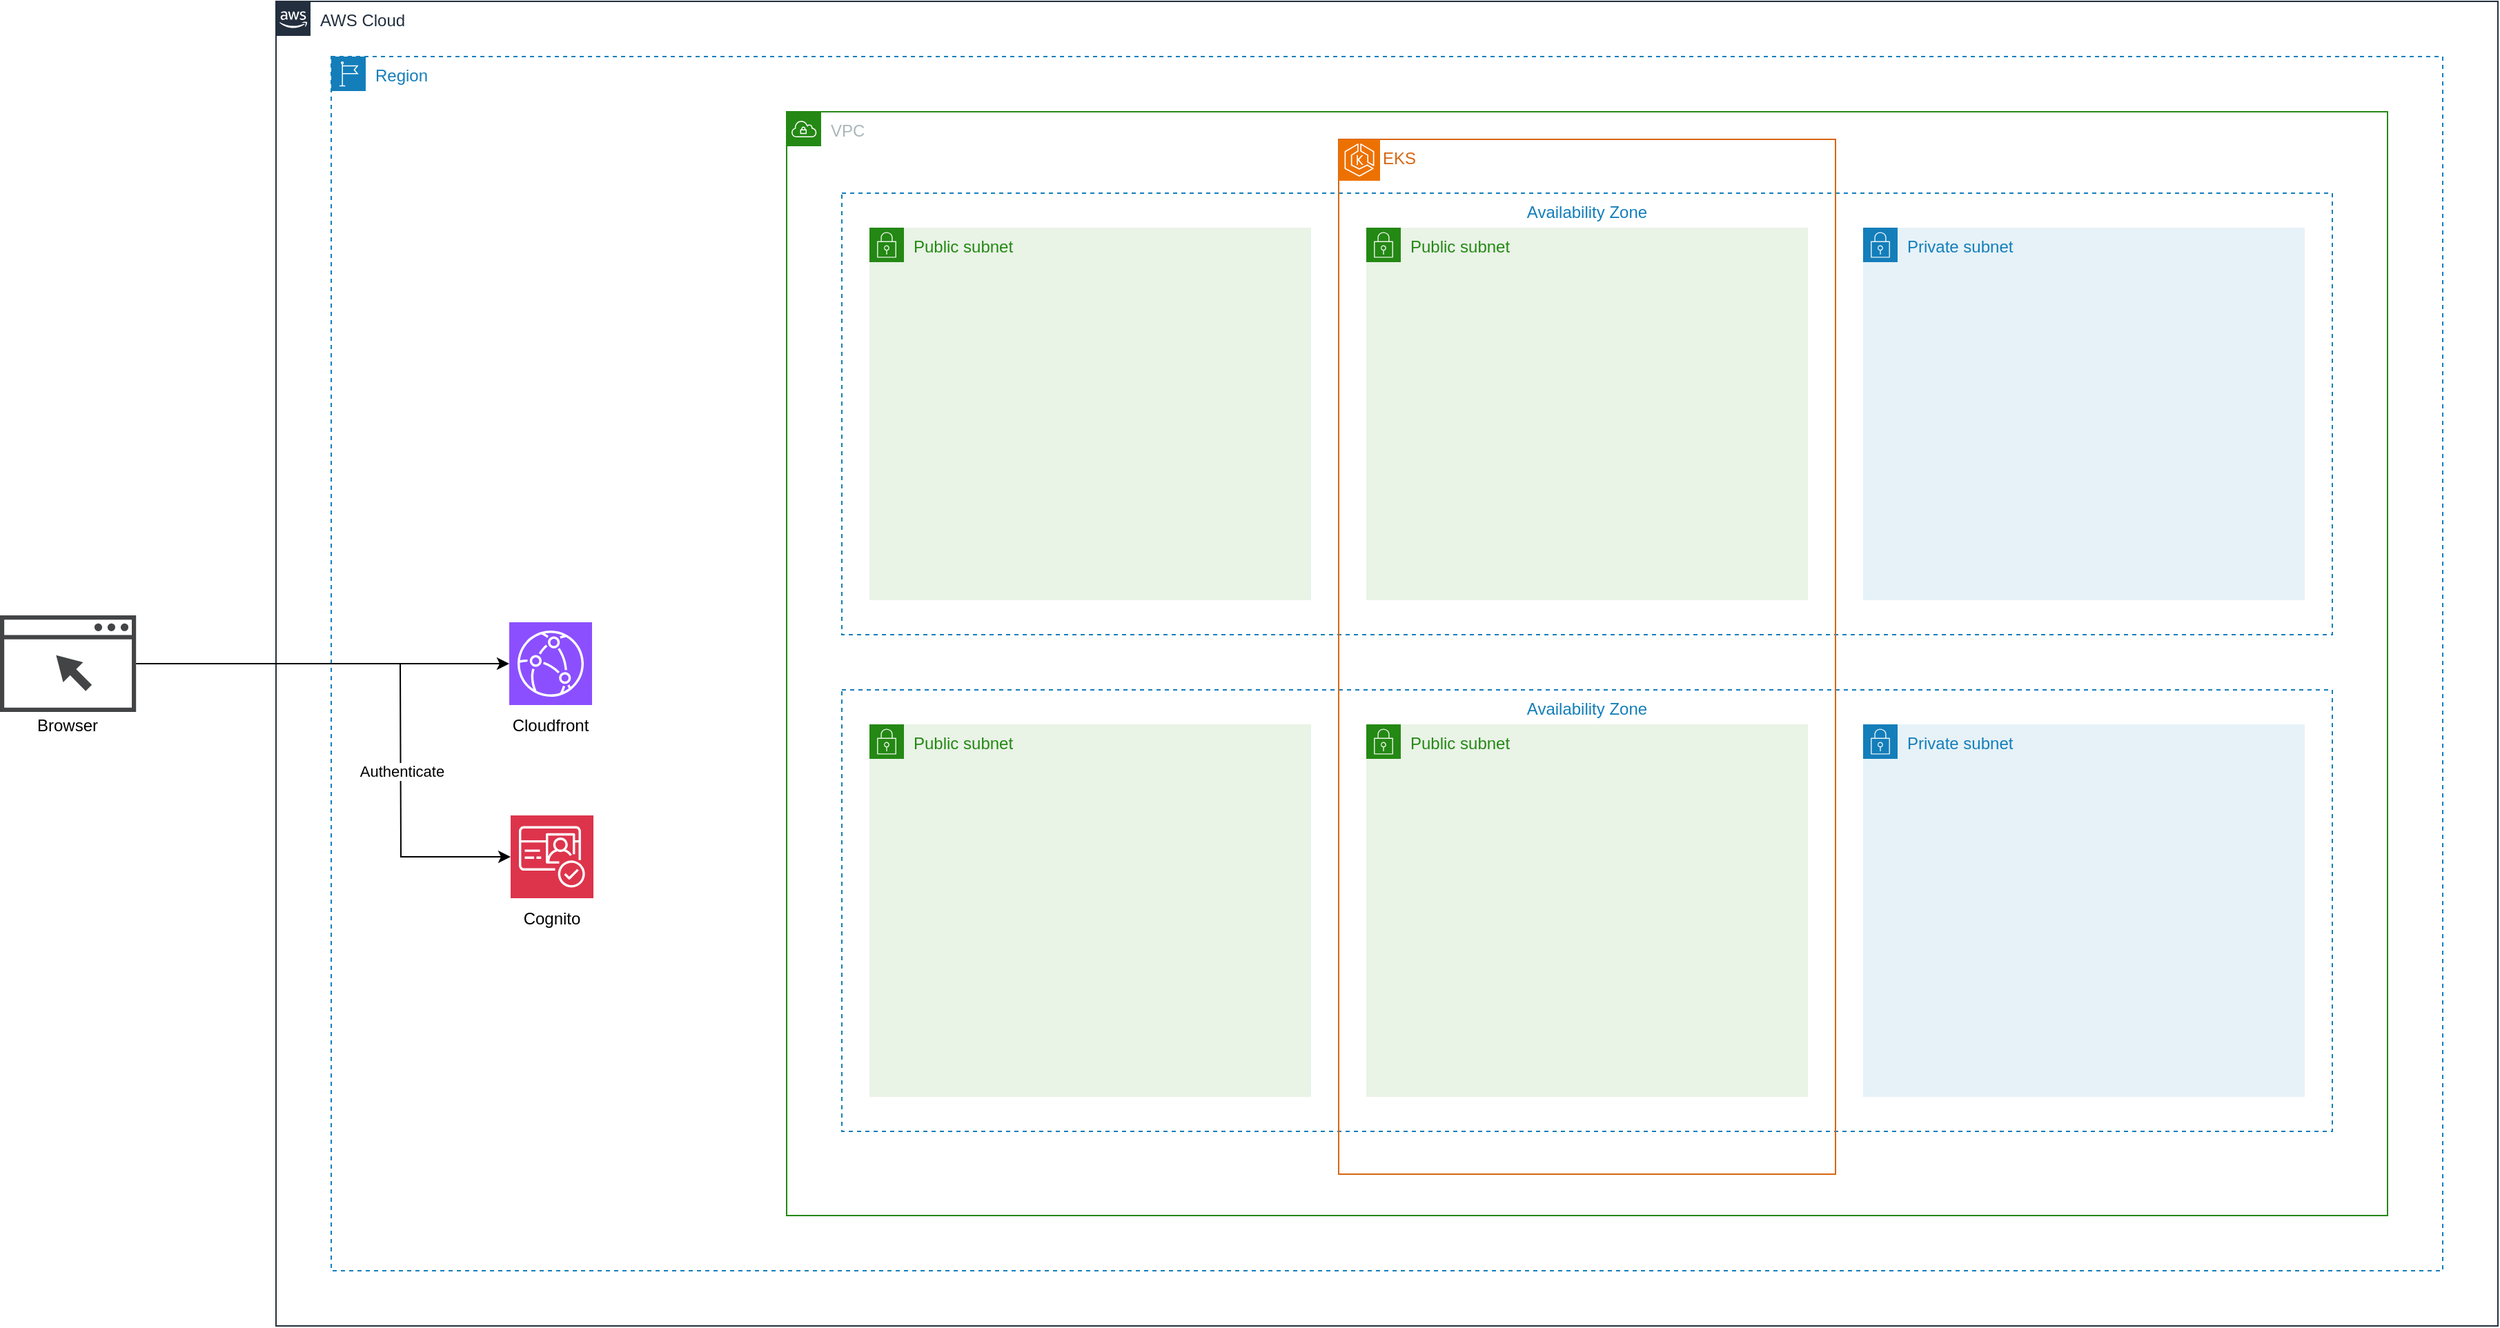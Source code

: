 <mxfile version="22.0.3" type="device">
  <diagram name="Page-1" id="hgoWUaOdL7qasZmcg-UU">
    <mxGraphModel dx="1578" dy="870" grid="1" gridSize="10" guides="1" tooltips="1" connect="1" arrows="1" fold="1" page="0" pageScale="1" pageWidth="827" pageHeight="1169" math="0" shadow="0">
      <root>
        <mxCell id="0" />
        <mxCell id="1" parent="0" />
        <mxCell id="BOOuBiqsjelleKGZFZXg-1" value="AWS Cloud" style="points=[[0,0],[0.25,0],[0.5,0],[0.75,0],[1,0],[1,0.25],[1,0.5],[1,0.75],[1,1],[0.75,1],[0.5,1],[0.25,1],[0,1],[0,0.75],[0,0.5],[0,0.25]];outlineConnect=0;gradientColor=none;html=1;whiteSpace=wrap;fontSize=12;fontStyle=0;container=1;pointerEvents=0;collapsible=0;recursiveResize=0;shape=mxgraph.aws4.group;grIcon=mxgraph.aws4.group_aws_cloud_alt;strokeColor=#232F3E;fillColor=none;verticalAlign=top;align=left;spacingLeft=30;fontColor=#232F3E;dashed=0;" parent="1" vertex="1">
          <mxGeometry x="-570" y="-40" width="1610" height="960" as="geometry" />
        </mxCell>
        <mxCell id="BOOuBiqsjelleKGZFZXg-3" value="Region" style="points=[[0,0],[0.25,0],[0.5,0],[0.75,0],[1,0],[1,0.25],[1,0.5],[1,0.75],[1,1],[0.75,1],[0.5,1],[0.25,1],[0,1],[0,0.75],[0,0.5],[0,0.25]];outlineConnect=0;gradientColor=none;html=1;whiteSpace=wrap;fontSize=12;fontStyle=0;container=1;pointerEvents=0;collapsible=0;recursiveResize=0;shape=mxgraph.aws4.group;grIcon=mxgraph.aws4.group_region;strokeColor=#147EBA;fillColor=none;verticalAlign=top;align=left;spacingLeft=30;fontColor=#147EBA;dashed=1;" parent="BOOuBiqsjelleKGZFZXg-1" vertex="1">
          <mxGeometry x="40" y="40" width="1530" height="880" as="geometry" />
        </mxCell>
        <mxCell id="BOOuBiqsjelleKGZFZXg-5" value="VPC" style="points=[[0,0],[0.25,0],[0.5,0],[0.75,0],[1,0],[1,0.25],[1,0.5],[1,0.75],[1,1],[0.75,1],[0.5,1],[0.25,1],[0,1],[0,0.75],[0,0.5],[0,0.25]];outlineConnect=0;gradientColor=none;html=1;whiteSpace=wrap;fontSize=12;fontStyle=0;container=1;pointerEvents=0;collapsible=0;recursiveResize=0;shape=mxgraph.aws4.group;grIcon=mxgraph.aws4.group_vpc;strokeColor=#248814;fillColor=none;verticalAlign=top;align=left;spacingLeft=30;fontColor=#AAB7B8;dashed=0;" parent="BOOuBiqsjelleKGZFZXg-3" vertex="1">
          <mxGeometry x="330" y="40" width="1160" height="800" as="geometry" />
        </mxCell>
        <mxCell id="BOOuBiqsjelleKGZFZXg-8" value="Availability Zone" style="fillColor=none;strokeColor=#147EBA;dashed=1;verticalAlign=top;fontStyle=0;fontColor=#147EBA;whiteSpace=wrap;html=1;" parent="BOOuBiqsjelleKGZFZXg-5" vertex="1">
          <mxGeometry x="40" y="59" width="1080" height="320" as="geometry" />
        </mxCell>
        <mxCell id="BOOuBiqsjelleKGZFZXg-9" value="Public subnet" style="points=[[0,0],[0.25,0],[0.5,0],[0.75,0],[1,0],[1,0.25],[1,0.5],[1,0.75],[1,1],[0.75,1],[0.5,1],[0.25,1],[0,1],[0,0.75],[0,0.5],[0,0.25]];outlineConnect=0;gradientColor=none;html=1;whiteSpace=wrap;fontSize=12;fontStyle=0;container=1;pointerEvents=0;collapsible=0;recursiveResize=0;shape=mxgraph.aws4.group;grIcon=mxgraph.aws4.group_security_group;grStroke=0;strokeColor=#248814;fillColor=#E9F3E6;verticalAlign=top;align=left;spacingLeft=30;fontColor=#248814;dashed=0;" parent="BOOuBiqsjelleKGZFZXg-5" vertex="1">
          <mxGeometry x="60" y="84" width="320" height="270" as="geometry" />
        </mxCell>
        <mxCell id="0xDUgUqYRsf32A7aN2De-1" value="Public subnet" style="points=[[0,0],[0.25,0],[0.5,0],[0.75,0],[1,0],[1,0.25],[1,0.5],[1,0.75],[1,1],[0.75,1],[0.5,1],[0.25,1],[0,1],[0,0.75],[0,0.5],[0,0.25]];outlineConnect=0;gradientColor=none;html=1;whiteSpace=wrap;fontSize=12;fontStyle=0;container=1;pointerEvents=0;collapsible=0;recursiveResize=0;shape=mxgraph.aws4.group;grIcon=mxgraph.aws4.group_security_group;grStroke=0;strokeColor=#248814;fillColor=#E9F3E6;verticalAlign=top;align=left;spacingLeft=30;fontColor=#248814;dashed=0;" parent="BOOuBiqsjelleKGZFZXg-5" vertex="1">
          <mxGeometry x="420" y="84" width="320" height="270" as="geometry" />
        </mxCell>
        <mxCell id="BOOuBiqsjelleKGZFZXg-10" value="Private subnet" style="points=[[0,0],[0.25,0],[0.5,0],[0.75,0],[1,0],[1,0.25],[1,0.5],[1,0.75],[1,1],[0.75,1],[0.5,1],[0.25,1],[0,1],[0,0.75],[0,0.5],[0,0.25]];outlineConnect=0;gradientColor=none;html=1;whiteSpace=wrap;fontSize=12;fontStyle=0;container=1;pointerEvents=0;collapsible=0;recursiveResize=0;shape=mxgraph.aws4.group;grIcon=mxgraph.aws4.group_security_group;grStroke=0;strokeColor=#147EBA;fillColor=#E6F2F8;verticalAlign=top;align=left;spacingLeft=30;fontColor=#147EBA;dashed=0;" parent="BOOuBiqsjelleKGZFZXg-5" vertex="1">
          <mxGeometry x="780" y="84" width="320" height="270" as="geometry" />
        </mxCell>
        <mxCell id="0xDUgUqYRsf32A7aN2De-2" value="Availability Zone" style="fillColor=none;strokeColor=#147EBA;dashed=1;verticalAlign=top;fontStyle=0;fontColor=#147EBA;whiteSpace=wrap;html=1;" parent="BOOuBiqsjelleKGZFZXg-5" vertex="1">
          <mxGeometry x="40" y="419" width="1080" height="320" as="geometry" />
        </mxCell>
        <mxCell id="0xDUgUqYRsf32A7aN2De-3" value="Public subnet" style="points=[[0,0],[0.25,0],[0.5,0],[0.75,0],[1,0],[1,0.25],[1,0.5],[1,0.75],[1,1],[0.75,1],[0.5,1],[0.25,1],[0,1],[0,0.75],[0,0.5],[0,0.25]];outlineConnect=0;gradientColor=none;html=1;whiteSpace=wrap;fontSize=12;fontStyle=0;container=1;pointerEvents=0;collapsible=0;recursiveResize=0;shape=mxgraph.aws4.group;grIcon=mxgraph.aws4.group_security_group;grStroke=0;strokeColor=#248814;fillColor=#E9F3E6;verticalAlign=top;align=left;spacingLeft=30;fontColor=#248814;dashed=0;" parent="BOOuBiqsjelleKGZFZXg-5" vertex="1">
          <mxGeometry x="60" y="444" width="320" height="270" as="geometry" />
        </mxCell>
        <mxCell id="0xDUgUqYRsf32A7aN2De-4" value="Public subnet" style="points=[[0,0],[0.25,0],[0.5,0],[0.75,0],[1,0],[1,0.25],[1,0.5],[1,0.75],[1,1],[0.75,1],[0.5,1],[0.25,1],[0,1],[0,0.75],[0,0.5],[0,0.25]];outlineConnect=0;gradientColor=none;html=1;whiteSpace=wrap;fontSize=12;fontStyle=0;container=1;pointerEvents=0;collapsible=0;recursiveResize=0;shape=mxgraph.aws4.group;grIcon=mxgraph.aws4.group_security_group;grStroke=0;strokeColor=#248814;fillColor=#E9F3E6;verticalAlign=top;align=left;spacingLeft=30;fontColor=#248814;dashed=0;" parent="BOOuBiqsjelleKGZFZXg-5" vertex="1">
          <mxGeometry x="420" y="444" width="320" height="270" as="geometry" />
        </mxCell>
        <mxCell id="0xDUgUqYRsf32A7aN2De-5" value="Private subnet" style="points=[[0,0],[0.25,0],[0.5,0],[0.75,0],[1,0],[1,0.25],[1,0.5],[1,0.75],[1,1],[0.75,1],[0.5,1],[0.25,1],[0,1],[0,0.75],[0,0.5],[0,0.25]];outlineConnect=0;gradientColor=none;html=1;whiteSpace=wrap;fontSize=12;fontStyle=0;container=1;pointerEvents=0;collapsible=0;recursiveResize=0;shape=mxgraph.aws4.group;grIcon=mxgraph.aws4.group_security_group;grStroke=0;strokeColor=#147EBA;fillColor=#E6F2F8;verticalAlign=top;align=left;spacingLeft=30;fontColor=#147EBA;dashed=0;" parent="BOOuBiqsjelleKGZFZXg-5" vertex="1">
          <mxGeometry x="780" y="444" width="320" height="270" as="geometry" />
        </mxCell>
        <mxCell id="BOOuBiqsjelleKGZFZXg-17" value="EKS" style="points=[[0,0],[0.25,0],[0.5,0],[0.75,0],[1,0],[1,0.25],[1,0.5],[1,0.75],[1,1],[0.75,1],[0.5,1],[0.25,1],[0,1],[0,0.75],[0,0.5],[0,0.25]];outlineConnect=0;gradientColor=none;html=1;whiteSpace=wrap;fontSize=12;fontStyle=0;container=1;pointerEvents=0;collapsible=0;recursiveResize=0;shape=mxgraph.aws4.group;grIcon=mxgraph.aws4.group_ec2_instance_contents;strokeColor=#D86613;fillColor=none;verticalAlign=top;align=left;spacingLeft=30;fontColor=#D86613;dashed=0;" parent="BOOuBiqsjelleKGZFZXg-5" vertex="1">
          <mxGeometry x="400" y="20" width="360" height="750" as="geometry" />
        </mxCell>
        <mxCell id="BOOuBiqsjelleKGZFZXg-18" value="" style="sketch=0;points=[[0,0,0],[0.25,0,0],[0.5,0,0],[0.75,0,0],[1,0,0],[0,1,0],[0.25,1,0],[0.5,1,0],[0.75,1,0],[1,1,0],[0,0.25,0],[0,0.5,0],[0,0.75,0],[1,0.25,0],[1,0.5,0],[1,0.75,0]];outlineConnect=0;fontColor=#232F3E;fillColor=#ED7100;strokeColor=#ffffff;dashed=0;verticalLabelPosition=bottom;verticalAlign=top;align=center;html=1;fontSize=12;fontStyle=0;aspect=fixed;shape=mxgraph.aws4.resourceIcon;resIcon=mxgraph.aws4.eks;" parent="BOOuBiqsjelleKGZFZXg-17" vertex="1">
          <mxGeometry width="30" height="30" as="geometry" />
        </mxCell>
        <mxCell id="K7cg77Lro_AQ_rNfYcJF-13" style="edgeStyle=orthogonalEdgeStyle;rounded=0;orthogonalLoop=1;jettySize=auto;html=1;exitX=0;exitY=0.5;exitDx=0;exitDy=0;exitPerimeter=0;startArrow=classic;startFill=1;endArrow=none;endFill=0;" edge="1" parent="BOOuBiqsjelleKGZFZXg-3" source="K7cg77Lro_AQ_rNfYcJF-1">
          <mxGeometry relative="1" as="geometry">
            <mxPoint x="50" y="440" as="targetPoint" />
          </mxGeometry>
        </mxCell>
        <mxCell id="K7cg77Lro_AQ_rNfYcJF-15" value="Authenticate" style="edgeLabel;html=1;align=center;verticalAlign=middle;resizable=0;points=[];" vertex="1" connectable="0" parent="K7cg77Lro_AQ_rNfYcJF-13">
          <mxGeometry x="0.205" relative="1" as="geometry">
            <mxPoint y="-10" as="offset" />
          </mxGeometry>
        </mxCell>
        <mxCell id="K7cg77Lro_AQ_rNfYcJF-16" value="" style="group" vertex="1" connectable="0" parent="BOOuBiqsjelleKGZFZXg-3">
          <mxGeometry x="129" y="410" width="60" height="90" as="geometry" />
        </mxCell>
        <mxCell id="K7cg77Lro_AQ_rNfYcJF-5" value="" style="sketch=0;points=[[0,0,0],[0.25,0,0],[0.5,0,0],[0.75,0,0],[1,0,0],[0,1,0],[0.25,1,0],[0.5,1,0],[0.75,1,0],[1,1,0],[0,0.25,0],[0,0.5,0],[0,0.75,0],[1,0.25,0],[1,0.5,0],[1,0.75,0]];outlineConnect=0;fontColor=#232F3E;fillColor=#8C4FFF;strokeColor=#ffffff;dashed=0;verticalLabelPosition=bottom;verticalAlign=top;align=center;html=1;fontSize=12;fontStyle=0;aspect=fixed;shape=mxgraph.aws4.resourceIcon;resIcon=mxgraph.aws4.cloudfront;" vertex="1" parent="K7cg77Lro_AQ_rNfYcJF-16">
          <mxGeometry width="60" height="60" as="geometry" />
        </mxCell>
        <mxCell id="K7cg77Lro_AQ_rNfYcJF-6" value="Cloudfront" style="text;html=1;strokeColor=none;fillColor=none;align=center;verticalAlign=middle;whiteSpace=wrap;rounded=0;" vertex="1" parent="K7cg77Lro_AQ_rNfYcJF-16">
          <mxGeometry y="60" width="60" height="30" as="geometry" />
        </mxCell>
        <mxCell id="K7cg77Lro_AQ_rNfYcJF-17" value="" style="group" vertex="1" connectable="0" parent="BOOuBiqsjelleKGZFZXg-3">
          <mxGeometry x="130" y="550" width="60" height="90" as="geometry" />
        </mxCell>
        <mxCell id="K7cg77Lro_AQ_rNfYcJF-1" value="" style="sketch=0;points=[[0,0,0],[0.25,0,0],[0.5,0,0],[0.75,0,0],[1,0,0],[0,1,0],[0.25,1,0],[0.5,1,0],[0.75,1,0],[1,1,0],[0,0.25,0],[0,0.5,0],[0,0.75,0],[1,0.25,0],[1,0.5,0],[1,0.75,0]];outlineConnect=0;fontColor=#232F3E;fillColor=#DD344C;strokeColor=#ffffff;dashed=0;verticalLabelPosition=bottom;verticalAlign=top;align=center;html=1;fontSize=12;fontStyle=0;aspect=fixed;shape=mxgraph.aws4.resourceIcon;resIcon=mxgraph.aws4.cognito;" vertex="1" parent="K7cg77Lro_AQ_rNfYcJF-17">
          <mxGeometry width="60" height="60" as="geometry" />
        </mxCell>
        <mxCell id="K7cg77Lro_AQ_rNfYcJF-2" value="Cognito" style="text;html=1;strokeColor=none;fillColor=none;align=center;verticalAlign=middle;whiteSpace=wrap;rounded=0;" vertex="1" parent="K7cg77Lro_AQ_rNfYcJF-17">
          <mxGeometry y="60" width="60" height="30" as="geometry" />
        </mxCell>
        <mxCell id="K7cg77Lro_AQ_rNfYcJF-12" style="edgeStyle=orthogonalEdgeStyle;rounded=0;orthogonalLoop=1;jettySize=auto;html=1;" edge="1" parent="1" source="K7cg77Lro_AQ_rNfYcJF-8" target="K7cg77Lro_AQ_rNfYcJF-5">
          <mxGeometry relative="1" as="geometry">
            <Array as="points">
              <mxPoint x="-600" y="440" />
              <mxPoint x="-600" y="440" />
            </Array>
          </mxGeometry>
        </mxCell>
        <mxCell id="K7cg77Lro_AQ_rNfYcJF-8" value="" style="sketch=0;pointerEvents=1;shadow=0;dashed=0;html=1;strokeColor=none;fillColor=#434445;aspect=fixed;labelPosition=center;verticalLabelPosition=bottom;verticalAlign=top;align=center;outlineConnect=0;shape=mxgraph.vvd.web_browser;" vertex="1" parent="1">
          <mxGeometry x="-770" y="405" width="98.59" height="70" as="geometry" />
        </mxCell>
        <mxCell id="K7cg77Lro_AQ_rNfYcJF-9" value="Browser" style="text;html=1;strokeColor=none;fillColor=none;align=center;verticalAlign=middle;whiteSpace=wrap;rounded=0;" vertex="1" parent="1">
          <mxGeometry x="-750.7" y="470" width="60" height="30" as="geometry" />
        </mxCell>
      </root>
    </mxGraphModel>
  </diagram>
</mxfile>
